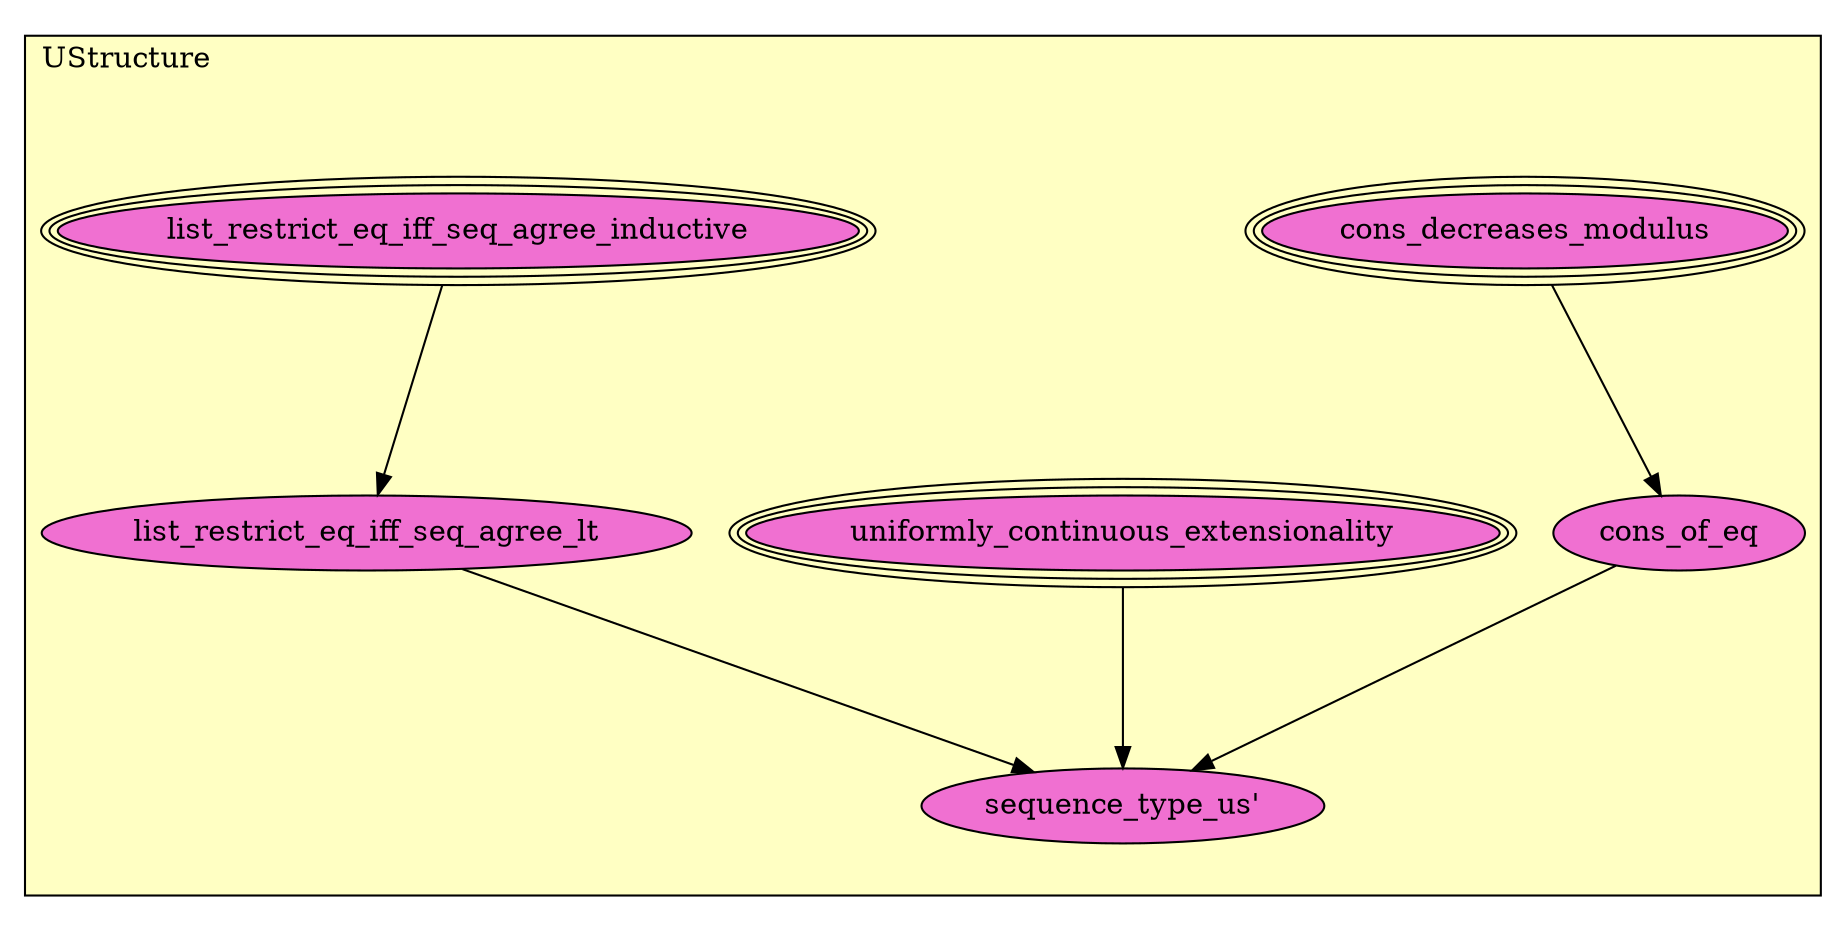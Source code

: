 digraph HoTT_Spaces_NatSeq_UStructure {
  graph [ratio=0.5]
  node [style=filled]
UStructure_cons_decreases_modulus [label="cons_decreases_modulus", URL=<UStructure.html#cons_decreases_modulus>, peripheries=3, fillcolor="#F070D1"] ;
UStructure_uniformly_continuous_extensionality [label="uniformly_continuous_extensionality", URL=<UStructure.html#uniformly_continuous_extensionality>, peripheries=3, fillcolor="#F070D1"] ;
UStructure_list_restrict_eq_iff_seq_agree_inductive [label="list_restrict_eq_iff_seq_agree_inductive", URL=<UStructure.html#list_restrict_eq_iff_seq_agree_inductive>, peripheries=3, fillcolor="#F070D1"] ;
UStructure_list_restrict_eq_iff_seq_agree_lt [label="list_restrict_eq_iff_seq_agree_lt", URL=<UStructure.html#list_restrict_eq_iff_seq_agree_lt>, fillcolor="#F070D1"] ;
UStructure_cons_of_eq [label="cons_of_eq", URL=<UStructure.html#cons_of_eq>, fillcolor="#F070D1"] ;
UStructure_sequence_type_us_ [label="sequence_type_us'", URL=<UStructure.html#sequence_type_us'>, fillcolor="#F070D1"] ;
  UStructure_cons_decreases_modulus -> UStructure_cons_of_eq [] ;
  UStructure_uniformly_continuous_extensionality -> UStructure_sequence_type_us_ [] ;
  UStructure_list_restrict_eq_iff_seq_agree_inductive -> UStructure_list_restrict_eq_iff_seq_agree_lt [] ;
  UStructure_list_restrict_eq_iff_seq_agree_lt -> UStructure_sequence_type_us_ [] ;
  UStructure_cons_of_eq -> UStructure_sequence_type_us_ [] ;
subgraph cluster_UStructure { label="UStructure"; fillcolor="#FFFFC3"; labeljust=l; style=filled 
UStructure_sequence_type_us_; UStructure_cons_of_eq; UStructure_list_restrict_eq_iff_seq_agree_lt; UStructure_list_restrict_eq_iff_seq_agree_inductive; UStructure_uniformly_continuous_extensionality; UStructure_cons_decreases_modulus; };
} /* END */
